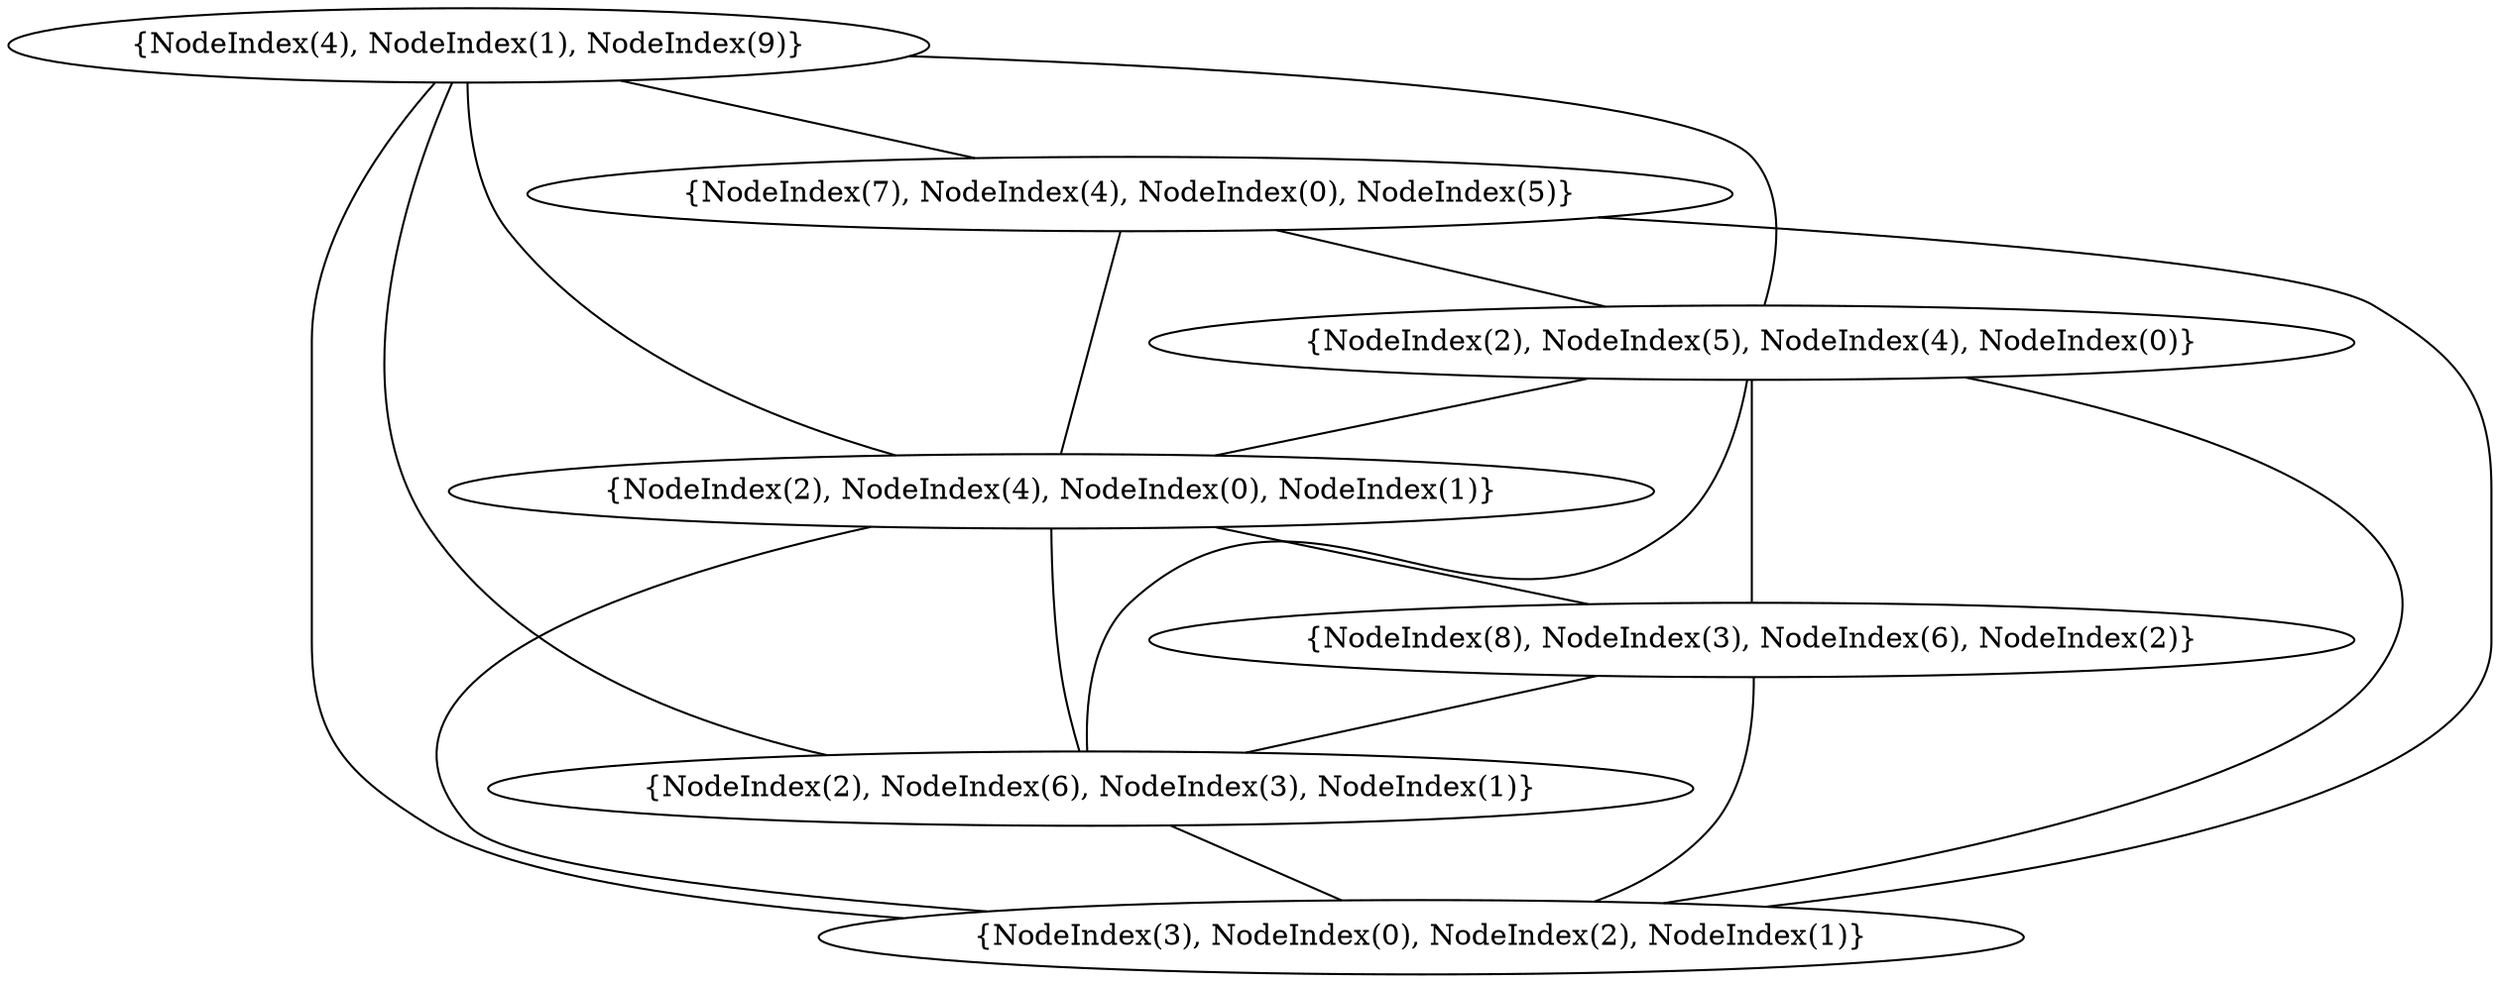 graph {
    0 [ label = "{NodeIndex(3), NodeIndex(0), NodeIndex(2), NodeIndex(1)}" ]
    1 [ label = "{NodeIndex(2), NodeIndex(6), NodeIndex(3), NodeIndex(1)}" ]
    2 [ label = "{NodeIndex(8), NodeIndex(3), NodeIndex(6), NodeIndex(2)}" ]
    3 [ label = "{NodeIndex(2), NodeIndex(4), NodeIndex(0), NodeIndex(1)}" ]
    4 [ label = "{NodeIndex(2), NodeIndex(5), NodeIndex(4), NodeIndex(0)}" ]
    5 [ label = "{NodeIndex(7), NodeIndex(4), NodeIndex(0), NodeIndex(5)}" ]
    6 [ label = "{NodeIndex(4), NodeIndex(1), NodeIndex(9)}" ]
    1 -- 0 [ ]
    2 -- 0 [ ]
    2 -- 1 [ ]
    3 -- 0 [ ]
    3 -- 1 [ ]
    3 -- 2 [ ]
    4 -- 0 [ ]
    4 -- 1 [ ]
    4 -- 2 [ ]
    4 -- 3 [ ]
    5 -- 0 [ ]
    5 -- 3 [ ]
    5 -- 4 [ ]
    6 -- 0 [ ]
    6 -- 1 [ ]
    6 -- 3 [ ]
    6 -- 4 [ ]
    6 -- 5 [ ]
}
